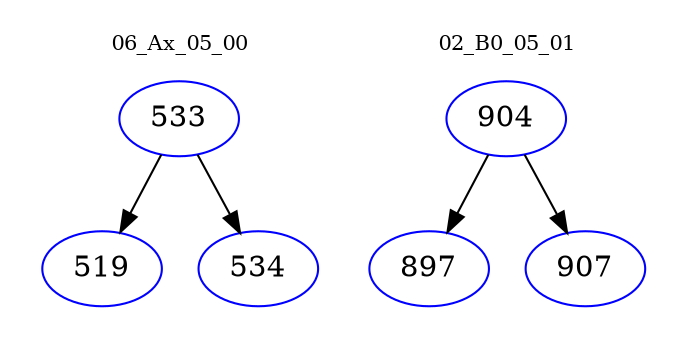 digraph{
subgraph cluster_0 {
color = white
label = "06_Ax_05_00";
fontsize=10;
T0_533 [label="533", color="blue"]
T0_533 -> T0_519 [color="black"]
T0_519 [label="519", color="blue"]
T0_533 -> T0_534 [color="black"]
T0_534 [label="534", color="blue"]
}
subgraph cluster_1 {
color = white
label = "02_B0_05_01";
fontsize=10;
T1_904 [label="904", color="blue"]
T1_904 -> T1_897 [color="black"]
T1_897 [label="897", color="blue"]
T1_904 -> T1_907 [color="black"]
T1_907 [label="907", color="blue"]
}
}
